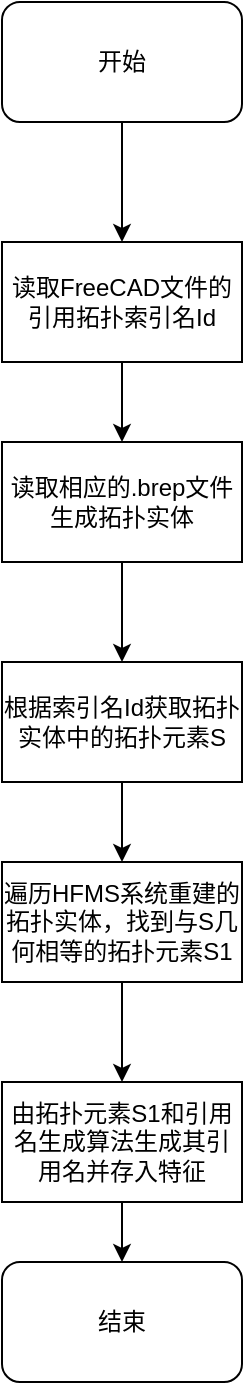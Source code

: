 <mxfile version="21.2.7" type="github">
  <diagram name="第 1 页" id="nJyubQdJCSAY3mXEPf2F">
    <mxGraphModel dx="1290" dy="580" grid="1" gridSize="10" guides="1" tooltips="1" connect="1" arrows="1" fold="1" page="1" pageScale="1" pageWidth="827" pageHeight="1169" math="0" shadow="0">
      <root>
        <mxCell id="0" />
        <mxCell id="1" parent="0" />
        <mxCell id="uE9zXZT0yUIzKLRuaFFf-2" style="edgeStyle=orthogonalEdgeStyle;rounded=0;orthogonalLoop=1;jettySize=auto;html=1;entryX=0.5;entryY=0;entryDx=0;entryDy=0;" edge="1" parent="1" source="uE9zXZT0yUIzKLRuaFFf-1" target="uE9zXZT0yUIzKLRuaFFf-3">
          <mxGeometry relative="1" as="geometry">
            <mxPoint x="130" y="180" as="targetPoint" />
          </mxGeometry>
        </mxCell>
        <mxCell id="uE9zXZT0yUIzKLRuaFFf-1" value="开始" style="rounded=1;whiteSpace=wrap;html=1;" vertex="1" parent="1">
          <mxGeometry x="70" y="80" width="120" height="60" as="geometry" />
        </mxCell>
        <mxCell id="uE9zXZT0yUIzKLRuaFFf-4" style="edgeStyle=orthogonalEdgeStyle;rounded=0;orthogonalLoop=1;jettySize=auto;html=1;entryX=0.5;entryY=0;entryDx=0;entryDy=0;" edge="1" parent="1" source="uE9zXZT0yUIzKLRuaFFf-3" target="uE9zXZT0yUIzKLRuaFFf-5">
          <mxGeometry relative="1" as="geometry">
            <mxPoint x="130" y="300" as="targetPoint" />
          </mxGeometry>
        </mxCell>
        <mxCell id="uE9zXZT0yUIzKLRuaFFf-3" value="读取FreeCAD文件的引用拓扑索引名Id" style="rounded=0;whiteSpace=wrap;html=1;" vertex="1" parent="1">
          <mxGeometry x="70" y="200" width="120" height="60" as="geometry" />
        </mxCell>
        <mxCell id="uE9zXZT0yUIzKLRuaFFf-6" style="edgeStyle=orthogonalEdgeStyle;rounded=0;orthogonalLoop=1;jettySize=auto;html=1;entryX=0.5;entryY=0;entryDx=0;entryDy=0;" edge="1" parent="1" source="uE9zXZT0yUIzKLRuaFFf-5" target="uE9zXZT0yUIzKLRuaFFf-7">
          <mxGeometry relative="1" as="geometry">
            <mxPoint x="130" y="400" as="targetPoint" />
          </mxGeometry>
        </mxCell>
        <mxCell id="uE9zXZT0yUIzKLRuaFFf-5" value="读取相应的.brep文件生成拓扑实体" style="rounded=0;whiteSpace=wrap;html=1;" vertex="1" parent="1">
          <mxGeometry x="70" y="300" width="120" height="60" as="geometry" />
        </mxCell>
        <mxCell id="uE9zXZT0yUIzKLRuaFFf-9" style="edgeStyle=orthogonalEdgeStyle;rounded=0;orthogonalLoop=1;jettySize=auto;html=1;entryX=0.5;entryY=0;entryDx=0;entryDy=0;" edge="1" parent="1" source="uE9zXZT0yUIzKLRuaFFf-7" target="uE9zXZT0yUIzKLRuaFFf-10">
          <mxGeometry relative="1" as="geometry">
            <mxPoint x="130" y="500" as="targetPoint" />
          </mxGeometry>
        </mxCell>
        <mxCell id="uE9zXZT0yUIzKLRuaFFf-7" value="根据索引名Id获取拓扑实体中的拓扑元素S" style="rounded=0;whiteSpace=wrap;html=1;" vertex="1" parent="1">
          <mxGeometry x="70" y="410" width="120" height="60" as="geometry" />
        </mxCell>
        <mxCell id="uE9zXZT0yUIzKLRuaFFf-11" style="edgeStyle=orthogonalEdgeStyle;rounded=0;orthogonalLoop=1;jettySize=auto;html=1;entryX=0.5;entryY=0;entryDx=0;entryDy=0;" edge="1" parent="1" source="uE9zXZT0yUIzKLRuaFFf-10" target="uE9zXZT0yUIzKLRuaFFf-12">
          <mxGeometry relative="1" as="geometry">
            <mxPoint x="130" y="610" as="targetPoint" />
          </mxGeometry>
        </mxCell>
        <mxCell id="uE9zXZT0yUIzKLRuaFFf-10" value="遍历HFMS系统重建的拓扑实体，找到与S几何相等的拓扑元素S1" style="rounded=0;whiteSpace=wrap;html=1;" vertex="1" parent="1">
          <mxGeometry x="70" y="510" width="120" height="60" as="geometry" />
        </mxCell>
        <mxCell id="uE9zXZT0yUIzKLRuaFFf-13" style="edgeStyle=orthogonalEdgeStyle;rounded=0;orthogonalLoop=1;jettySize=auto;html=1;entryX=0.5;entryY=0;entryDx=0;entryDy=0;" edge="1" parent="1" source="uE9zXZT0yUIzKLRuaFFf-12" target="uE9zXZT0yUIzKLRuaFFf-14">
          <mxGeometry relative="1" as="geometry">
            <mxPoint x="130" y="720" as="targetPoint" />
          </mxGeometry>
        </mxCell>
        <mxCell id="uE9zXZT0yUIzKLRuaFFf-12" value="由拓扑元素S1和引用名生成算法生成其引用名并存入特征" style="rounded=0;whiteSpace=wrap;html=1;" vertex="1" parent="1">
          <mxGeometry x="70" y="620" width="120" height="60" as="geometry" />
        </mxCell>
        <mxCell id="uE9zXZT0yUIzKLRuaFFf-14" value="结束" style="rounded=1;whiteSpace=wrap;html=1;" vertex="1" parent="1">
          <mxGeometry x="70" y="710" width="120" height="60" as="geometry" />
        </mxCell>
      </root>
    </mxGraphModel>
  </diagram>
</mxfile>
